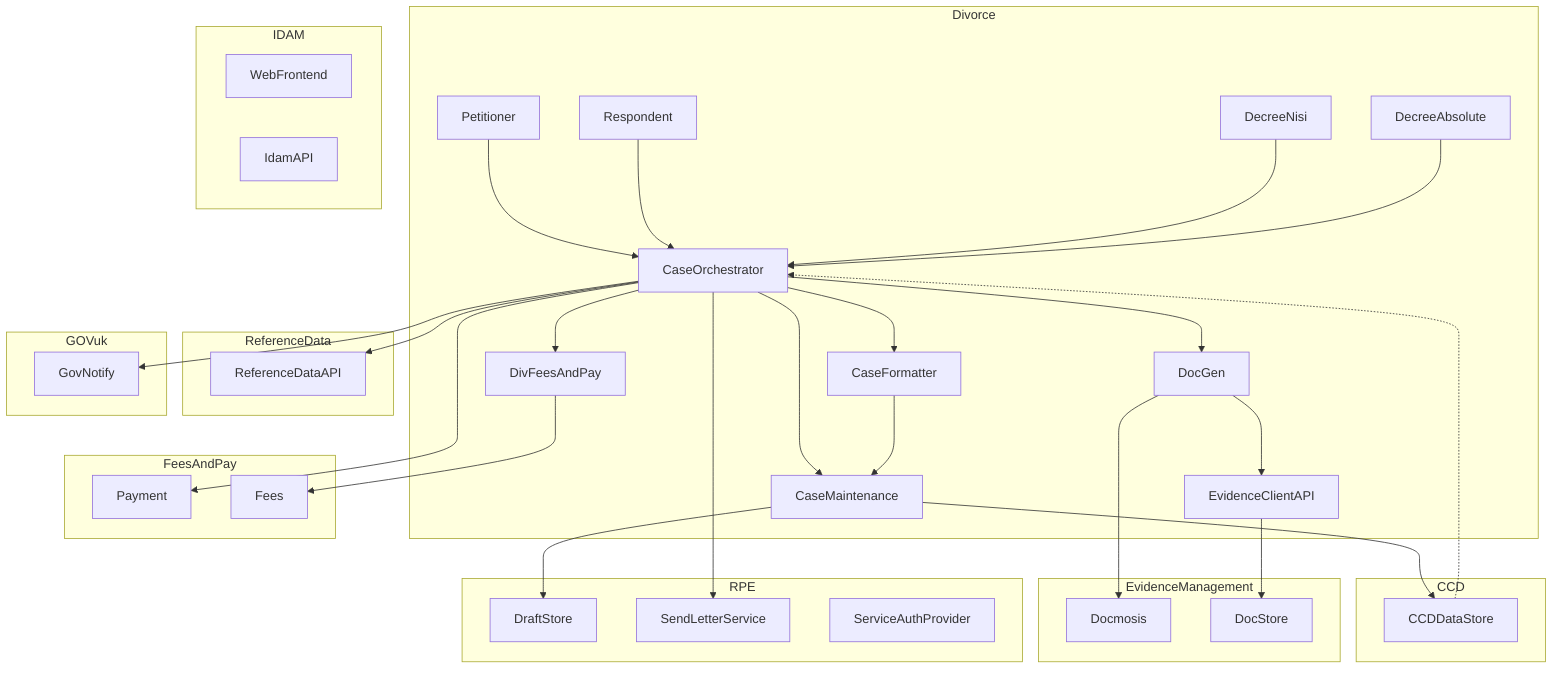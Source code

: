 graph TD

  subgraph Divorce
    Petitioner
    Respondent
    DecreeNisi
    DecreeAbsolute

    CaseOrchestrator
    CaseFormatter
    CaseMaintenance
    DocGen
    EvidenceClientAPI
    DivFeesAndPay

    Petitioner-->CaseOrchestrator
    Respondent-->CaseOrchestrator
    DecreeNisi-->CaseOrchestrator
    DecreeAbsolute-->CaseOrchestrator

    CaseOrchestrator-->CaseMaintenance
    CaseOrchestrator-->CaseFormatter
    CaseOrchestrator-->DivFeesAndPay
    CaseFormatter-->CaseMaintenance
    CaseOrchestrator-->DocGen
    DocGen-->EvidenceClientAPI
  end

  subgraph IDAM
    WebFrontend
    IdamAPI
  end

  subgraph CCD
    CCDDataStore
  end

  subgraph EvidenceManagement
    Docmosis
    DocStore
  end

  subgraph RPE
    DraftStore
    SendLetterService
    ServiceAuthProvider
  end

  subgraph FeesAndPay
    Payment
    Fees
  end

  subgraph ReferenceData
    ReferenceDataAPI
  end

  subgraph GOVuk
    GovNotify
  end

  DocGen-->Docmosis
  EvidenceClientAPI-->DocStore
  CaseMaintenance-->DraftStore
  CaseMaintenance-->CCDDataStore
  CCDDataStore-.->CaseOrchestrator
  CaseOrchestrator-->Payment
  CaseOrchestrator-->SendLetterService
  CaseOrchestrator-->ReferenceDataAPI
  CaseOrchestrator-->GovNotify
  DivFeesAndPay-->Fees